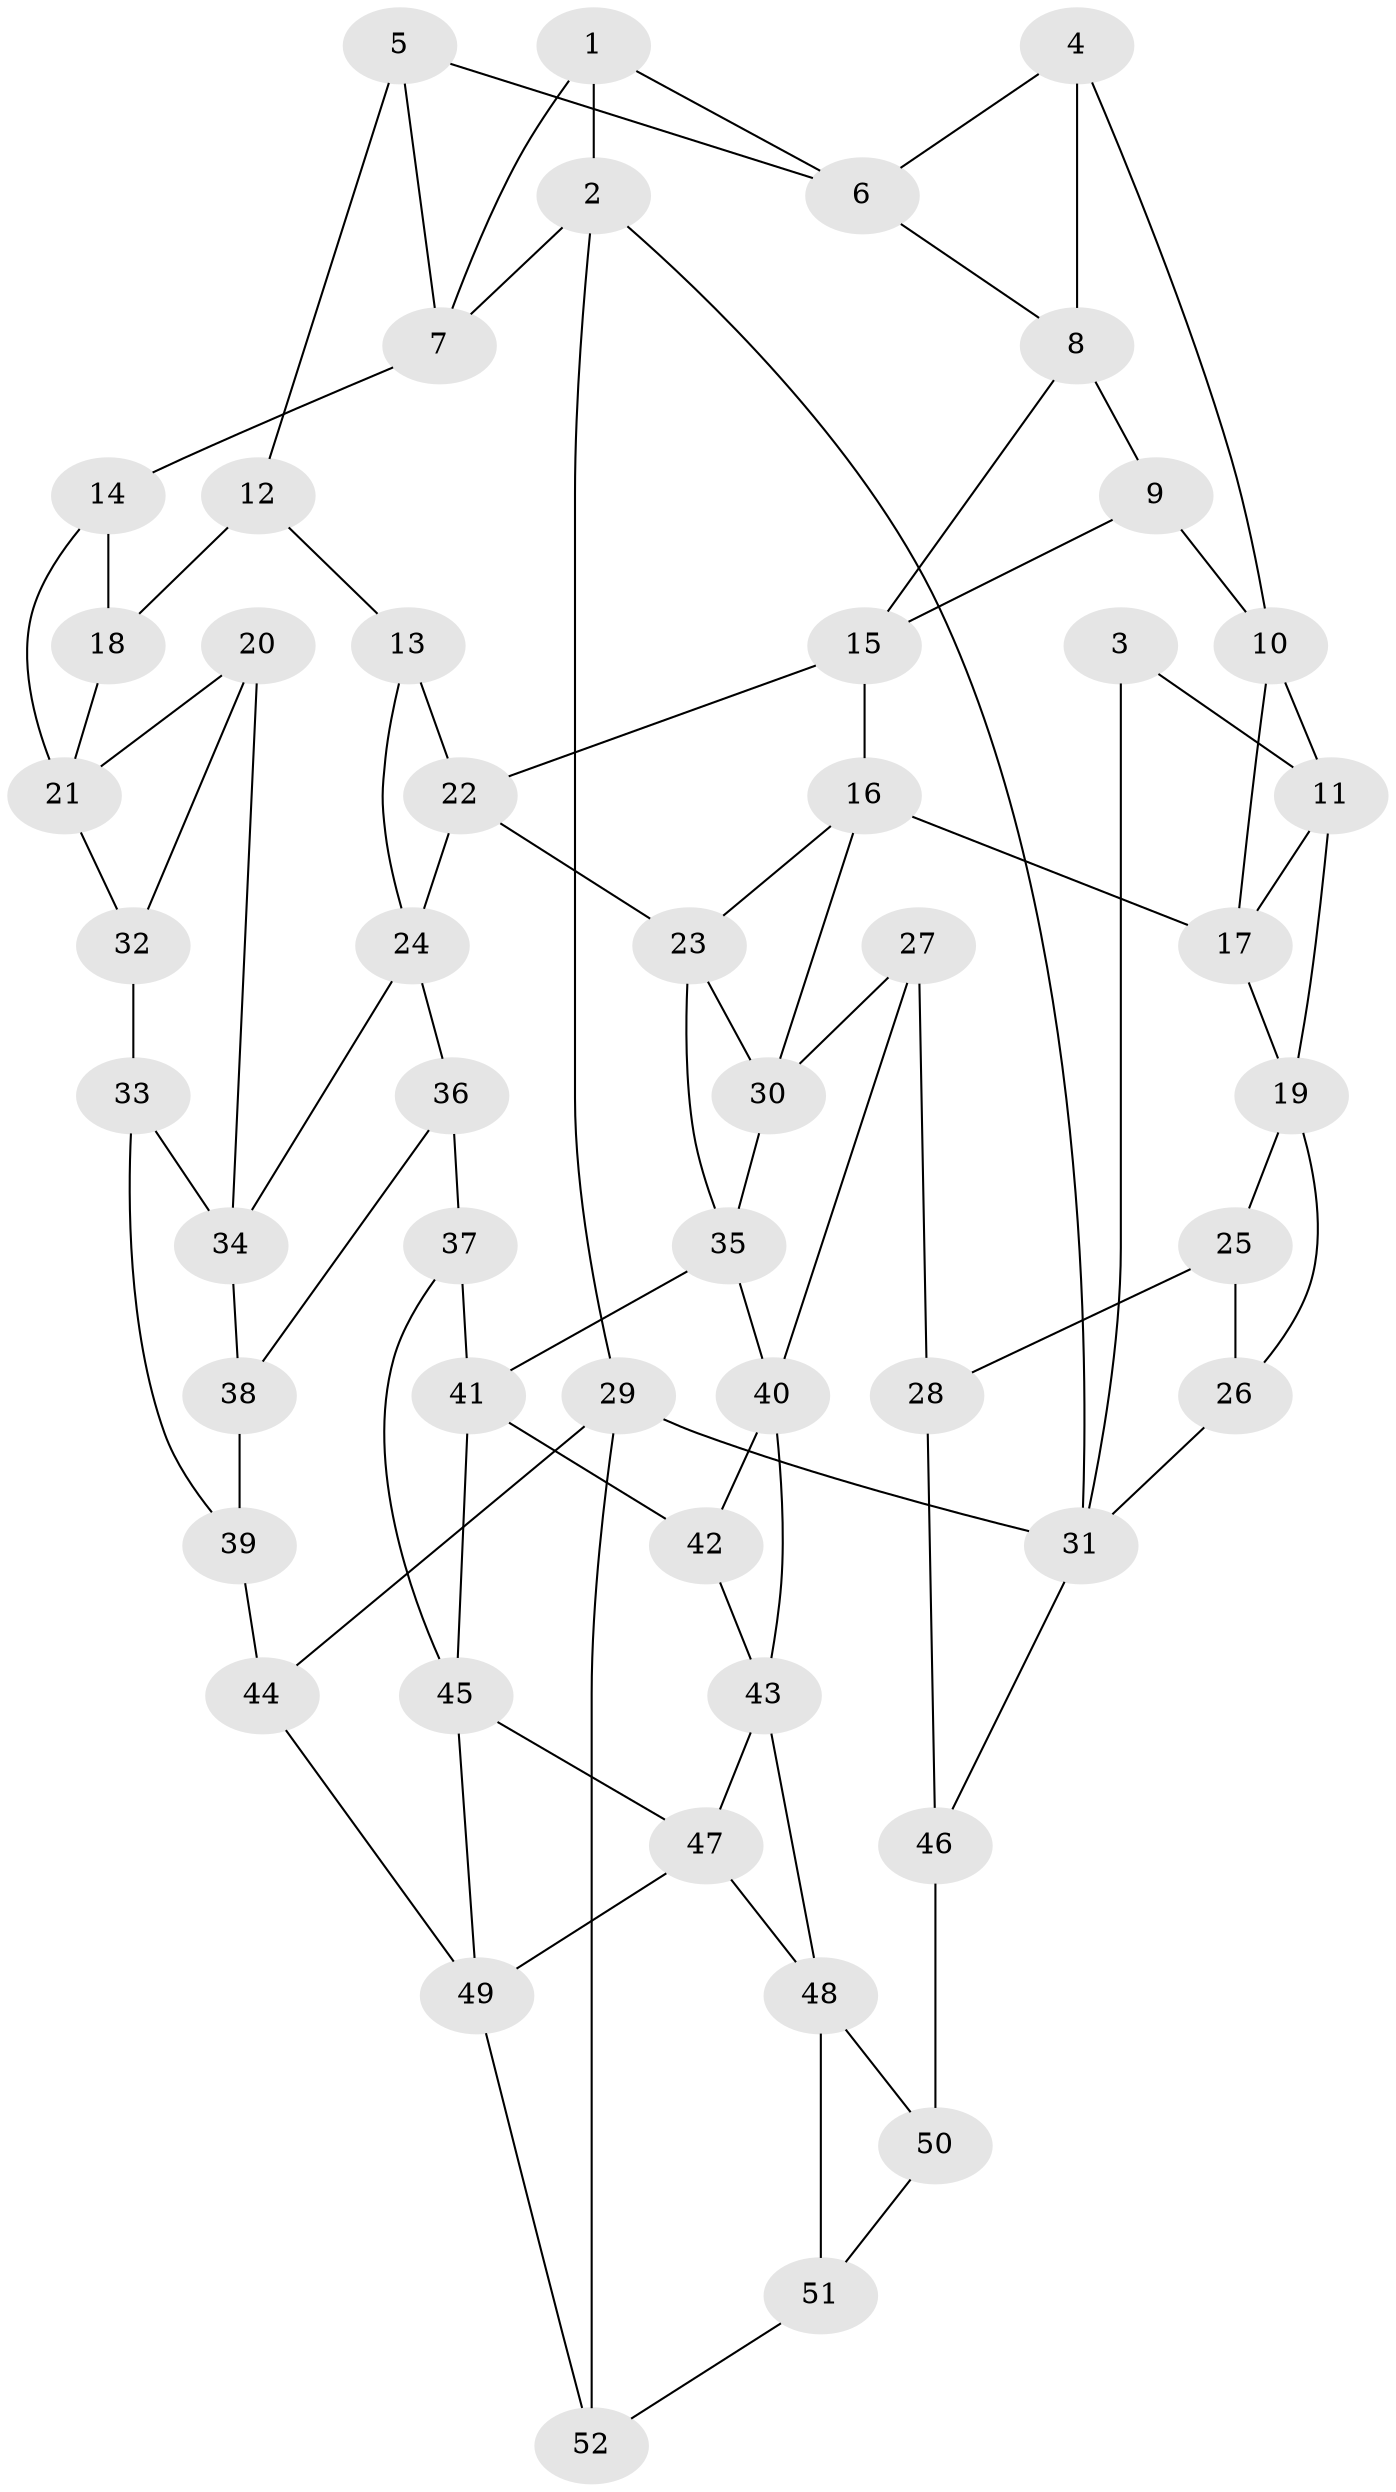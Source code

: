 // original degree distribution, {3: 0.023255813953488372, 4: 0.22093023255813954, 6: 0.19767441860465115, 5: 0.5581395348837209}
// Generated by graph-tools (version 1.1) at 2025/38/03/04/25 23:38:33]
// undirected, 52 vertices, 91 edges
graph export_dot {
  node [color=gray90,style=filled];
  1;
  2;
  3;
  4;
  5;
  6;
  7;
  8;
  9;
  10;
  11;
  12;
  13;
  14;
  15;
  16;
  17;
  18;
  19;
  20;
  21;
  22;
  23;
  24;
  25;
  26;
  27;
  28;
  29;
  30;
  31;
  32;
  33;
  34;
  35;
  36;
  37;
  38;
  39;
  40;
  41;
  42;
  43;
  44;
  45;
  46;
  47;
  48;
  49;
  50;
  51;
  52;
  1 -- 2 [weight=1.0];
  1 -- 6 [weight=1.0];
  1 -- 7 [weight=1.0];
  2 -- 7 [weight=1.0];
  2 -- 29 [weight=1.0];
  2 -- 31 [weight=1.0];
  3 -- 11 [weight=1.0];
  3 -- 31 [weight=1.0];
  4 -- 6 [weight=1.0];
  4 -- 8 [weight=1.0];
  4 -- 10 [weight=1.0];
  5 -- 6 [weight=1.0];
  5 -- 7 [weight=1.0];
  5 -- 12 [weight=1.0];
  6 -- 8 [weight=1.0];
  7 -- 14 [weight=1.0];
  8 -- 9 [weight=1.0];
  8 -- 15 [weight=1.0];
  9 -- 10 [weight=1.0];
  9 -- 15 [weight=1.0];
  10 -- 11 [weight=1.0];
  10 -- 17 [weight=1.0];
  11 -- 17 [weight=1.0];
  11 -- 19 [weight=1.0];
  12 -- 13 [weight=1.0];
  12 -- 18 [weight=2.0];
  13 -- 22 [weight=1.0];
  13 -- 24 [weight=1.0];
  14 -- 18 [weight=1.0];
  14 -- 21 [weight=1.0];
  15 -- 16 [weight=1.0];
  15 -- 22 [weight=1.0];
  16 -- 17 [weight=1.0];
  16 -- 23 [weight=1.0];
  16 -- 30 [weight=1.0];
  17 -- 19 [weight=1.0];
  18 -- 21 [weight=1.0];
  19 -- 25 [weight=1.0];
  19 -- 26 [weight=1.0];
  20 -- 21 [weight=1.0];
  20 -- 32 [weight=1.0];
  20 -- 34 [weight=1.0];
  21 -- 32 [weight=1.0];
  22 -- 23 [weight=1.0];
  22 -- 24 [weight=1.0];
  23 -- 30 [weight=1.0];
  23 -- 35 [weight=1.0];
  24 -- 34 [weight=1.0];
  24 -- 36 [weight=1.0];
  25 -- 26 [weight=1.0];
  25 -- 28 [weight=1.0];
  26 -- 31 [weight=2.0];
  27 -- 28 [weight=1.0];
  27 -- 30 [weight=1.0];
  27 -- 40 [weight=1.0];
  28 -- 46 [weight=1.0];
  29 -- 31 [weight=1.0];
  29 -- 44 [weight=1.0];
  29 -- 52 [weight=1.0];
  30 -- 35 [weight=1.0];
  31 -- 46 [weight=1.0];
  32 -- 33 [weight=2.0];
  33 -- 34 [weight=1.0];
  33 -- 39 [weight=1.0];
  34 -- 38 [weight=1.0];
  35 -- 40 [weight=1.0];
  35 -- 41 [weight=1.0];
  36 -- 37 [weight=1.0];
  36 -- 38 [weight=1.0];
  37 -- 41 [weight=1.0];
  37 -- 45 [weight=1.0];
  38 -- 39 [weight=1.0];
  39 -- 44 [weight=2.0];
  40 -- 42 [weight=1.0];
  40 -- 43 [weight=1.0];
  41 -- 42 [weight=1.0];
  41 -- 45 [weight=1.0];
  42 -- 43 [weight=1.0];
  43 -- 47 [weight=1.0];
  43 -- 48 [weight=1.0];
  44 -- 49 [weight=1.0];
  45 -- 47 [weight=1.0];
  45 -- 49 [weight=1.0];
  46 -- 50 [weight=2.0];
  47 -- 48 [weight=1.0];
  47 -- 49 [weight=1.0];
  48 -- 50 [weight=1.0];
  48 -- 51 [weight=1.0];
  49 -- 52 [weight=1.0];
  50 -- 51 [weight=1.0];
  51 -- 52 [weight=1.0];
}
